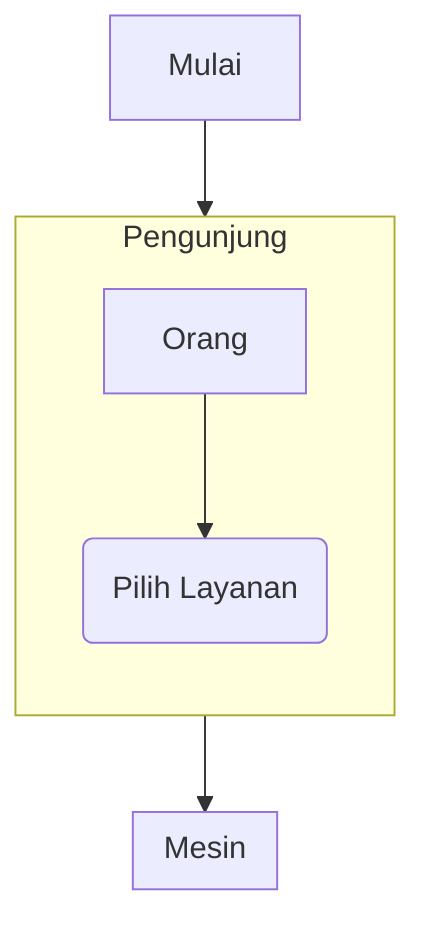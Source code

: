 flowchart TB
  Mulai --> Pengunjung
  subgraph Pengunjung
    direction TB
    Orang --> p1("`Pilih Layanan`")
  end
  Pengunjung --> Mesin
  subgraph Mesin
  end